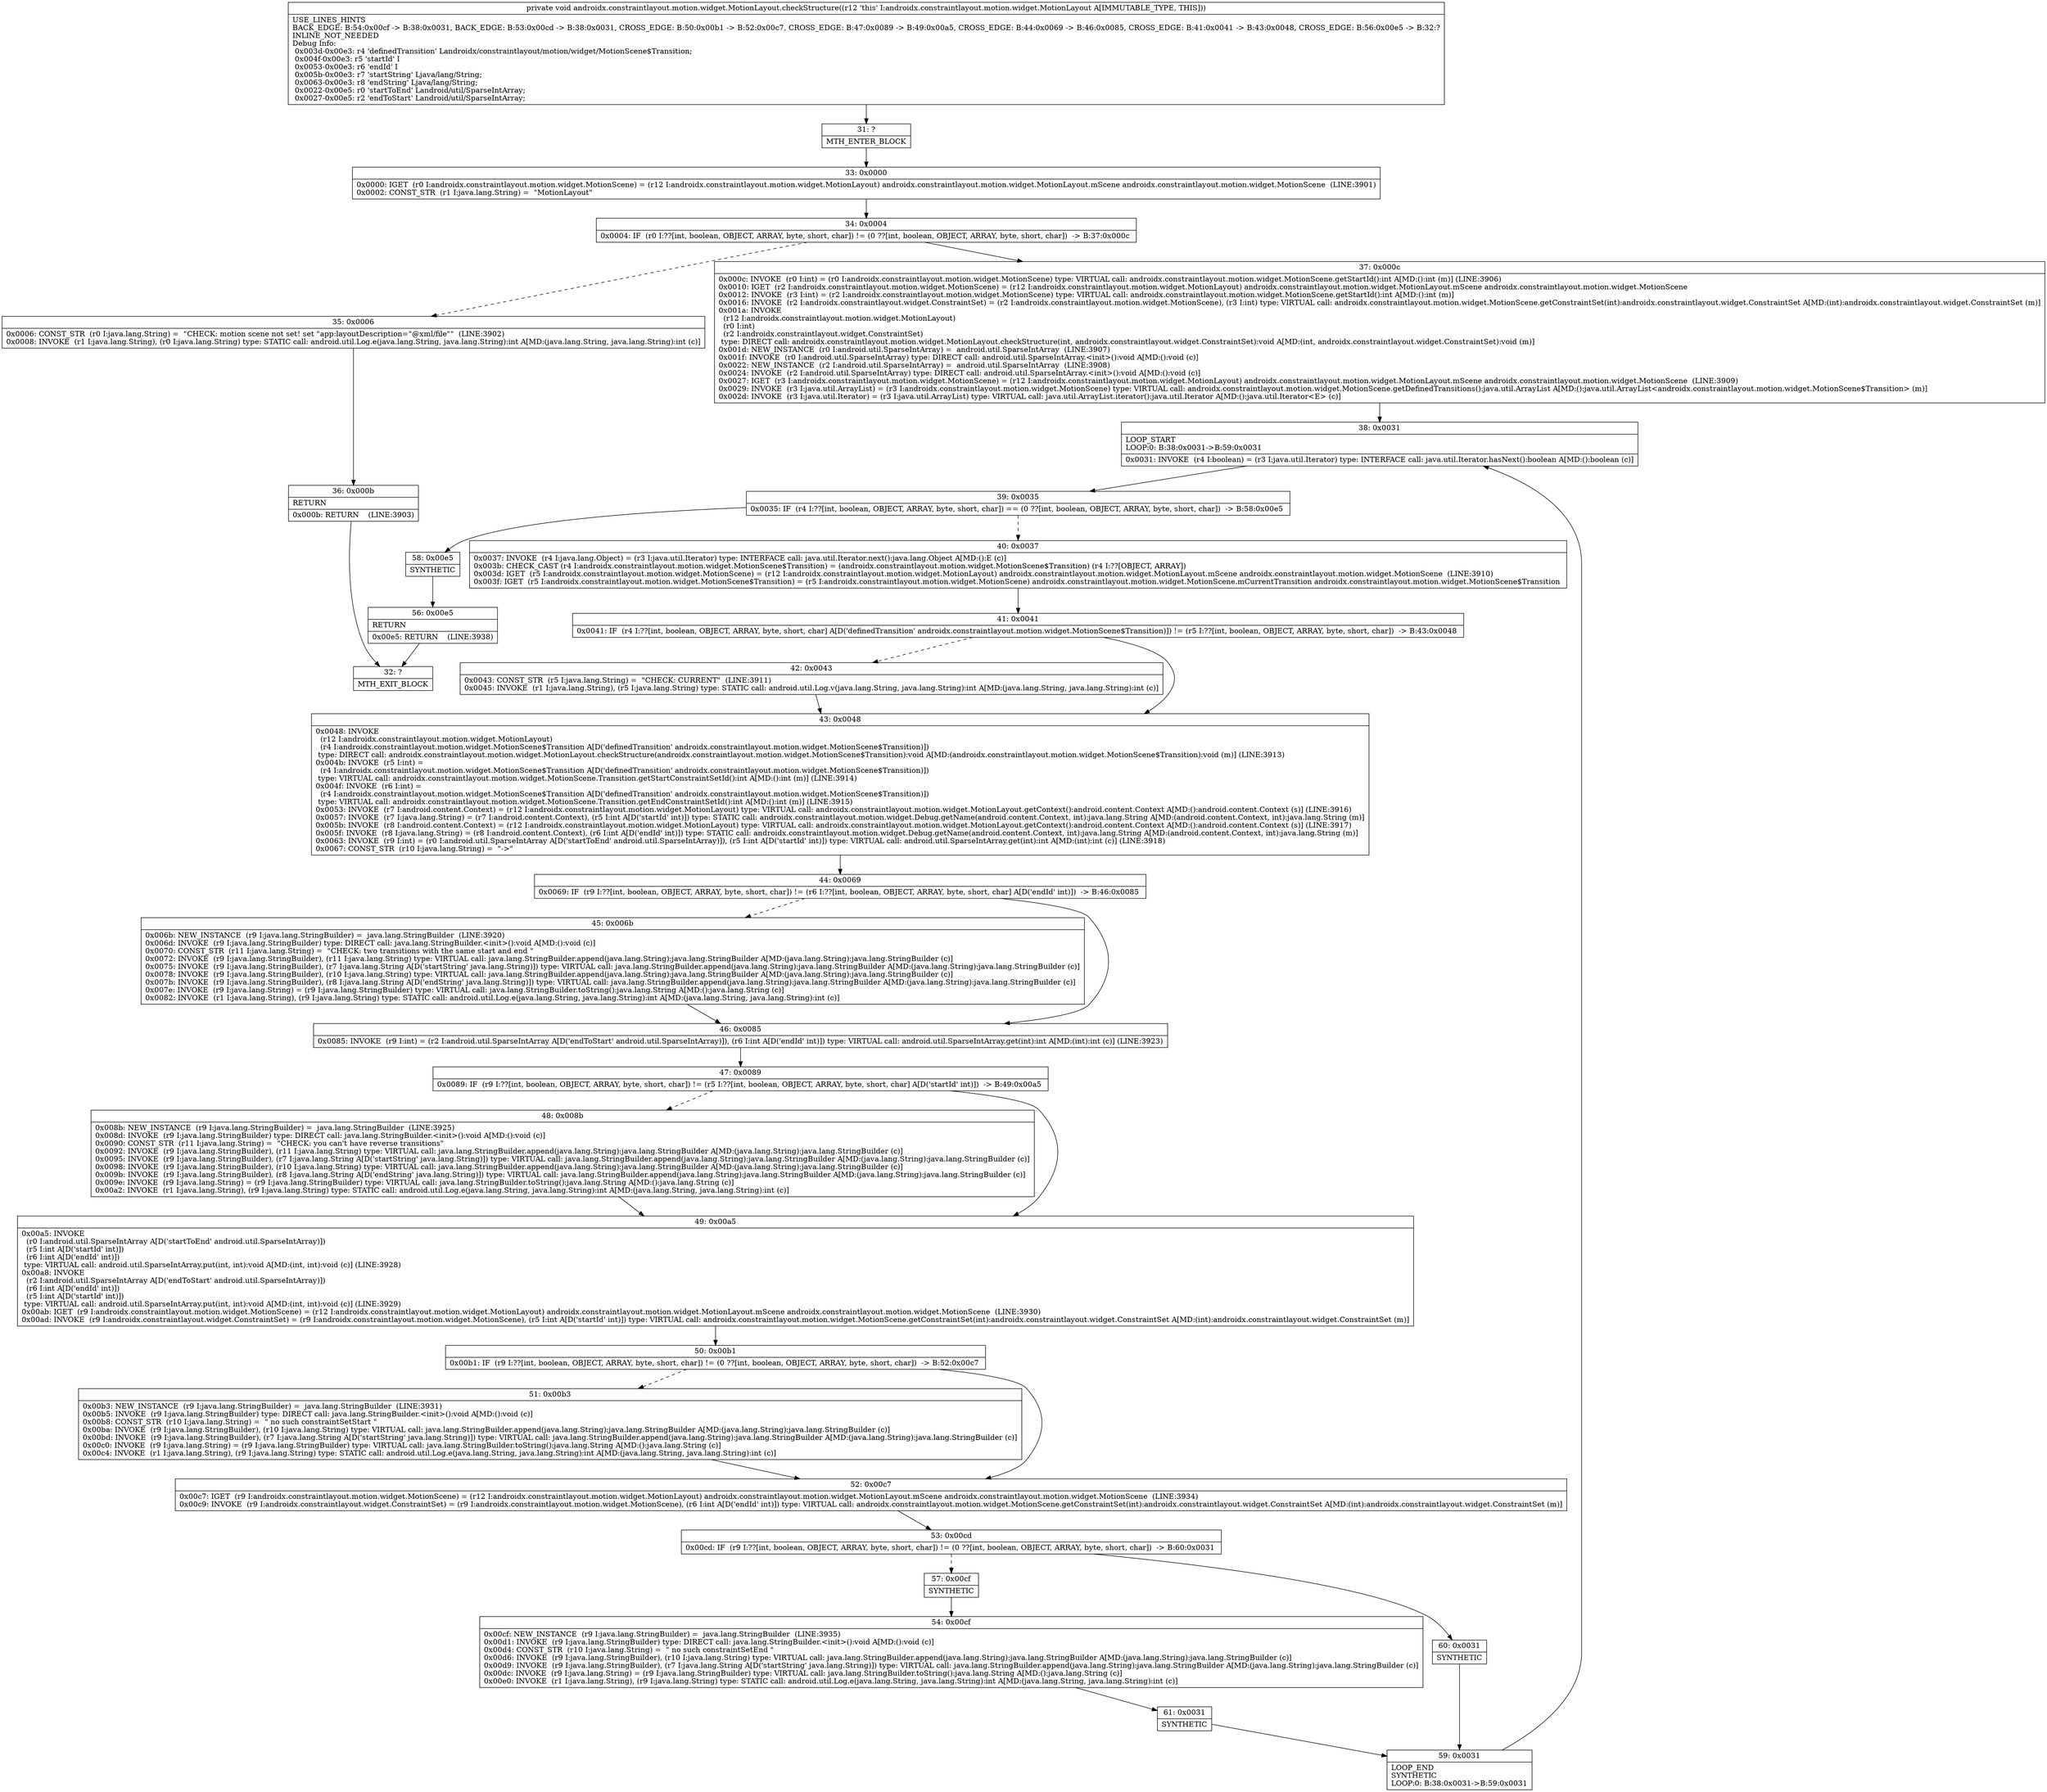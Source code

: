 digraph "CFG forandroidx.constraintlayout.motion.widget.MotionLayout.checkStructure()V" {
Node_31 [shape=record,label="{31\:\ ?|MTH_ENTER_BLOCK\l}"];
Node_33 [shape=record,label="{33\:\ 0x0000|0x0000: IGET  (r0 I:androidx.constraintlayout.motion.widget.MotionScene) = (r12 I:androidx.constraintlayout.motion.widget.MotionLayout) androidx.constraintlayout.motion.widget.MotionLayout.mScene androidx.constraintlayout.motion.widget.MotionScene  (LINE:3901)\l0x0002: CONST_STR  (r1 I:java.lang.String) =  \"MotionLayout\" \l}"];
Node_34 [shape=record,label="{34\:\ 0x0004|0x0004: IF  (r0 I:??[int, boolean, OBJECT, ARRAY, byte, short, char]) != (0 ??[int, boolean, OBJECT, ARRAY, byte, short, char])  \-\> B:37:0x000c \l}"];
Node_35 [shape=record,label="{35\:\ 0x0006|0x0006: CONST_STR  (r0 I:java.lang.String) =  \"CHECK: motion scene not set! set \"app:layoutDescription=\"@xml\/file\"\"  (LINE:3902)\l0x0008: INVOKE  (r1 I:java.lang.String), (r0 I:java.lang.String) type: STATIC call: android.util.Log.e(java.lang.String, java.lang.String):int A[MD:(java.lang.String, java.lang.String):int (c)]\l}"];
Node_36 [shape=record,label="{36\:\ 0x000b|RETURN\l|0x000b: RETURN    (LINE:3903)\l}"];
Node_32 [shape=record,label="{32\:\ ?|MTH_EXIT_BLOCK\l}"];
Node_37 [shape=record,label="{37\:\ 0x000c|0x000c: INVOKE  (r0 I:int) = (r0 I:androidx.constraintlayout.motion.widget.MotionScene) type: VIRTUAL call: androidx.constraintlayout.motion.widget.MotionScene.getStartId():int A[MD:():int (m)] (LINE:3906)\l0x0010: IGET  (r2 I:androidx.constraintlayout.motion.widget.MotionScene) = (r12 I:androidx.constraintlayout.motion.widget.MotionLayout) androidx.constraintlayout.motion.widget.MotionLayout.mScene androidx.constraintlayout.motion.widget.MotionScene \l0x0012: INVOKE  (r3 I:int) = (r2 I:androidx.constraintlayout.motion.widget.MotionScene) type: VIRTUAL call: androidx.constraintlayout.motion.widget.MotionScene.getStartId():int A[MD:():int (m)]\l0x0016: INVOKE  (r2 I:androidx.constraintlayout.widget.ConstraintSet) = (r2 I:androidx.constraintlayout.motion.widget.MotionScene), (r3 I:int) type: VIRTUAL call: androidx.constraintlayout.motion.widget.MotionScene.getConstraintSet(int):androidx.constraintlayout.widget.ConstraintSet A[MD:(int):androidx.constraintlayout.widget.ConstraintSet (m)]\l0x001a: INVOKE  \l  (r12 I:androidx.constraintlayout.motion.widget.MotionLayout)\l  (r0 I:int)\l  (r2 I:androidx.constraintlayout.widget.ConstraintSet)\l type: DIRECT call: androidx.constraintlayout.motion.widget.MotionLayout.checkStructure(int, androidx.constraintlayout.widget.ConstraintSet):void A[MD:(int, androidx.constraintlayout.widget.ConstraintSet):void (m)]\l0x001d: NEW_INSTANCE  (r0 I:android.util.SparseIntArray) =  android.util.SparseIntArray  (LINE:3907)\l0x001f: INVOKE  (r0 I:android.util.SparseIntArray) type: DIRECT call: android.util.SparseIntArray.\<init\>():void A[MD:():void (c)]\l0x0022: NEW_INSTANCE  (r2 I:android.util.SparseIntArray) =  android.util.SparseIntArray  (LINE:3908)\l0x0024: INVOKE  (r2 I:android.util.SparseIntArray) type: DIRECT call: android.util.SparseIntArray.\<init\>():void A[MD:():void (c)]\l0x0027: IGET  (r3 I:androidx.constraintlayout.motion.widget.MotionScene) = (r12 I:androidx.constraintlayout.motion.widget.MotionLayout) androidx.constraintlayout.motion.widget.MotionLayout.mScene androidx.constraintlayout.motion.widget.MotionScene  (LINE:3909)\l0x0029: INVOKE  (r3 I:java.util.ArrayList) = (r3 I:androidx.constraintlayout.motion.widget.MotionScene) type: VIRTUAL call: androidx.constraintlayout.motion.widget.MotionScene.getDefinedTransitions():java.util.ArrayList A[MD:():java.util.ArrayList\<androidx.constraintlayout.motion.widget.MotionScene$Transition\> (m)]\l0x002d: INVOKE  (r3 I:java.util.Iterator) = (r3 I:java.util.ArrayList) type: VIRTUAL call: java.util.ArrayList.iterator():java.util.Iterator A[MD:():java.util.Iterator\<E\> (c)]\l}"];
Node_38 [shape=record,label="{38\:\ 0x0031|LOOP_START\lLOOP:0: B:38:0x0031\-\>B:59:0x0031\l|0x0031: INVOKE  (r4 I:boolean) = (r3 I:java.util.Iterator) type: INTERFACE call: java.util.Iterator.hasNext():boolean A[MD:():boolean (c)]\l}"];
Node_39 [shape=record,label="{39\:\ 0x0035|0x0035: IF  (r4 I:??[int, boolean, OBJECT, ARRAY, byte, short, char]) == (0 ??[int, boolean, OBJECT, ARRAY, byte, short, char])  \-\> B:58:0x00e5 \l}"];
Node_40 [shape=record,label="{40\:\ 0x0037|0x0037: INVOKE  (r4 I:java.lang.Object) = (r3 I:java.util.Iterator) type: INTERFACE call: java.util.Iterator.next():java.lang.Object A[MD:():E (c)]\l0x003b: CHECK_CAST (r4 I:androidx.constraintlayout.motion.widget.MotionScene$Transition) = (androidx.constraintlayout.motion.widget.MotionScene$Transition) (r4 I:??[OBJECT, ARRAY]) \l0x003d: IGET  (r5 I:androidx.constraintlayout.motion.widget.MotionScene) = (r12 I:androidx.constraintlayout.motion.widget.MotionLayout) androidx.constraintlayout.motion.widget.MotionLayout.mScene androidx.constraintlayout.motion.widget.MotionScene  (LINE:3910)\l0x003f: IGET  (r5 I:androidx.constraintlayout.motion.widget.MotionScene$Transition) = (r5 I:androidx.constraintlayout.motion.widget.MotionScene) androidx.constraintlayout.motion.widget.MotionScene.mCurrentTransition androidx.constraintlayout.motion.widget.MotionScene$Transition \l}"];
Node_41 [shape=record,label="{41\:\ 0x0041|0x0041: IF  (r4 I:??[int, boolean, OBJECT, ARRAY, byte, short, char] A[D('definedTransition' androidx.constraintlayout.motion.widget.MotionScene$Transition)]) != (r5 I:??[int, boolean, OBJECT, ARRAY, byte, short, char])  \-\> B:43:0x0048 \l}"];
Node_42 [shape=record,label="{42\:\ 0x0043|0x0043: CONST_STR  (r5 I:java.lang.String) =  \"CHECK: CURRENT\"  (LINE:3911)\l0x0045: INVOKE  (r1 I:java.lang.String), (r5 I:java.lang.String) type: STATIC call: android.util.Log.v(java.lang.String, java.lang.String):int A[MD:(java.lang.String, java.lang.String):int (c)]\l}"];
Node_43 [shape=record,label="{43\:\ 0x0048|0x0048: INVOKE  \l  (r12 I:androidx.constraintlayout.motion.widget.MotionLayout)\l  (r4 I:androidx.constraintlayout.motion.widget.MotionScene$Transition A[D('definedTransition' androidx.constraintlayout.motion.widget.MotionScene$Transition)])\l type: DIRECT call: androidx.constraintlayout.motion.widget.MotionLayout.checkStructure(androidx.constraintlayout.motion.widget.MotionScene$Transition):void A[MD:(androidx.constraintlayout.motion.widget.MotionScene$Transition):void (m)] (LINE:3913)\l0x004b: INVOKE  (r5 I:int) = \l  (r4 I:androidx.constraintlayout.motion.widget.MotionScene$Transition A[D('definedTransition' androidx.constraintlayout.motion.widget.MotionScene$Transition)])\l type: VIRTUAL call: androidx.constraintlayout.motion.widget.MotionScene.Transition.getStartConstraintSetId():int A[MD:():int (m)] (LINE:3914)\l0x004f: INVOKE  (r6 I:int) = \l  (r4 I:androidx.constraintlayout.motion.widget.MotionScene$Transition A[D('definedTransition' androidx.constraintlayout.motion.widget.MotionScene$Transition)])\l type: VIRTUAL call: androidx.constraintlayout.motion.widget.MotionScene.Transition.getEndConstraintSetId():int A[MD:():int (m)] (LINE:3915)\l0x0053: INVOKE  (r7 I:android.content.Context) = (r12 I:androidx.constraintlayout.motion.widget.MotionLayout) type: VIRTUAL call: androidx.constraintlayout.motion.widget.MotionLayout.getContext():android.content.Context A[MD:():android.content.Context (s)] (LINE:3916)\l0x0057: INVOKE  (r7 I:java.lang.String) = (r7 I:android.content.Context), (r5 I:int A[D('startId' int)]) type: STATIC call: androidx.constraintlayout.motion.widget.Debug.getName(android.content.Context, int):java.lang.String A[MD:(android.content.Context, int):java.lang.String (m)]\l0x005b: INVOKE  (r8 I:android.content.Context) = (r12 I:androidx.constraintlayout.motion.widget.MotionLayout) type: VIRTUAL call: androidx.constraintlayout.motion.widget.MotionLayout.getContext():android.content.Context A[MD:():android.content.Context (s)] (LINE:3917)\l0x005f: INVOKE  (r8 I:java.lang.String) = (r8 I:android.content.Context), (r6 I:int A[D('endId' int)]) type: STATIC call: androidx.constraintlayout.motion.widget.Debug.getName(android.content.Context, int):java.lang.String A[MD:(android.content.Context, int):java.lang.String (m)]\l0x0063: INVOKE  (r9 I:int) = (r0 I:android.util.SparseIntArray A[D('startToEnd' android.util.SparseIntArray)]), (r5 I:int A[D('startId' int)]) type: VIRTUAL call: android.util.SparseIntArray.get(int):int A[MD:(int):int (c)] (LINE:3918)\l0x0067: CONST_STR  (r10 I:java.lang.String) =  \"\-\>\" \l}"];
Node_44 [shape=record,label="{44\:\ 0x0069|0x0069: IF  (r9 I:??[int, boolean, OBJECT, ARRAY, byte, short, char]) != (r6 I:??[int, boolean, OBJECT, ARRAY, byte, short, char] A[D('endId' int)])  \-\> B:46:0x0085 \l}"];
Node_45 [shape=record,label="{45\:\ 0x006b|0x006b: NEW_INSTANCE  (r9 I:java.lang.StringBuilder) =  java.lang.StringBuilder  (LINE:3920)\l0x006d: INVOKE  (r9 I:java.lang.StringBuilder) type: DIRECT call: java.lang.StringBuilder.\<init\>():void A[MD:():void (c)]\l0x0070: CONST_STR  (r11 I:java.lang.String) =  \"CHECK: two transitions with the same start and end \" \l0x0072: INVOKE  (r9 I:java.lang.StringBuilder), (r11 I:java.lang.String) type: VIRTUAL call: java.lang.StringBuilder.append(java.lang.String):java.lang.StringBuilder A[MD:(java.lang.String):java.lang.StringBuilder (c)]\l0x0075: INVOKE  (r9 I:java.lang.StringBuilder), (r7 I:java.lang.String A[D('startString' java.lang.String)]) type: VIRTUAL call: java.lang.StringBuilder.append(java.lang.String):java.lang.StringBuilder A[MD:(java.lang.String):java.lang.StringBuilder (c)]\l0x0078: INVOKE  (r9 I:java.lang.StringBuilder), (r10 I:java.lang.String) type: VIRTUAL call: java.lang.StringBuilder.append(java.lang.String):java.lang.StringBuilder A[MD:(java.lang.String):java.lang.StringBuilder (c)]\l0x007b: INVOKE  (r9 I:java.lang.StringBuilder), (r8 I:java.lang.String A[D('endString' java.lang.String)]) type: VIRTUAL call: java.lang.StringBuilder.append(java.lang.String):java.lang.StringBuilder A[MD:(java.lang.String):java.lang.StringBuilder (c)]\l0x007e: INVOKE  (r9 I:java.lang.String) = (r9 I:java.lang.StringBuilder) type: VIRTUAL call: java.lang.StringBuilder.toString():java.lang.String A[MD:():java.lang.String (c)]\l0x0082: INVOKE  (r1 I:java.lang.String), (r9 I:java.lang.String) type: STATIC call: android.util.Log.e(java.lang.String, java.lang.String):int A[MD:(java.lang.String, java.lang.String):int (c)]\l}"];
Node_46 [shape=record,label="{46\:\ 0x0085|0x0085: INVOKE  (r9 I:int) = (r2 I:android.util.SparseIntArray A[D('endToStart' android.util.SparseIntArray)]), (r6 I:int A[D('endId' int)]) type: VIRTUAL call: android.util.SparseIntArray.get(int):int A[MD:(int):int (c)] (LINE:3923)\l}"];
Node_47 [shape=record,label="{47\:\ 0x0089|0x0089: IF  (r9 I:??[int, boolean, OBJECT, ARRAY, byte, short, char]) != (r5 I:??[int, boolean, OBJECT, ARRAY, byte, short, char] A[D('startId' int)])  \-\> B:49:0x00a5 \l}"];
Node_48 [shape=record,label="{48\:\ 0x008b|0x008b: NEW_INSTANCE  (r9 I:java.lang.StringBuilder) =  java.lang.StringBuilder  (LINE:3925)\l0x008d: INVOKE  (r9 I:java.lang.StringBuilder) type: DIRECT call: java.lang.StringBuilder.\<init\>():void A[MD:():void (c)]\l0x0090: CONST_STR  (r11 I:java.lang.String) =  \"CHECK: you can't have reverse transitions\" \l0x0092: INVOKE  (r9 I:java.lang.StringBuilder), (r11 I:java.lang.String) type: VIRTUAL call: java.lang.StringBuilder.append(java.lang.String):java.lang.StringBuilder A[MD:(java.lang.String):java.lang.StringBuilder (c)]\l0x0095: INVOKE  (r9 I:java.lang.StringBuilder), (r7 I:java.lang.String A[D('startString' java.lang.String)]) type: VIRTUAL call: java.lang.StringBuilder.append(java.lang.String):java.lang.StringBuilder A[MD:(java.lang.String):java.lang.StringBuilder (c)]\l0x0098: INVOKE  (r9 I:java.lang.StringBuilder), (r10 I:java.lang.String) type: VIRTUAL call: java.lang.StringBuilder.append(java.lang.String):java.lang.StringBuilder A[MD:(java.lang.String):java.lang.StringBuilder (c)]\l0x009b: INVOKE  (r9 I:java.lang.StringBuilder), (r8 I:java.lang.String A[D('endString' java.lang.String)]) type: VIRTUAL call: java.lang.StringBuilder.append(java.lang.String):java.lang.StringBuilder A[MD:(java.lang.String):java.lang.StringBuilder (c)]\l0x009e: INVOKE  (r9 I:java.lang.String) = (r9 I:java.lang.StringBuilder) type: VIRTUAL call: java.lang.StringBuilder.toString():java.lang.String A[MD:():java.lang.String (c)]\l0x00a2: INVOKE  (r1 I:java.lang.String), (r9 I:java.lang.String) type: STATIC call: android.util.Log.e(java.lang.String, java.lang.String):int A[MD:(java.lang.String, java.lang.String):int (c)]\l}"];
Node_49 [shape=record,label="{49\:\ 0x00a5|0x00a5: INVOKE  \l  (r0 I:android.util.SparseIntArray A[D('startToEnd' android.util.SparseIntArray)])\l  (r5 I:int A[D('startId' int)])\l  (r6 I:int A[D('endId' int)])\l type: VIRTUAL call: android.util.SparseIntArray.put(int, int):void A[MD:(int, int):void (c)] (LINE:3928)\l0x00a8: INVOKE  \l  (r2 I:android.util.SparseIntArray A[D('endToStart' android.util.SparseIntArray)])\l  (r6 I:int A[D('endId' int)])\l  (r5 I:int A[D('startId' int)])\l type: VIRTUAL call: android.util.SparseIntArray.put(int, int):void A[MD:(int, int):void (c)] (LINE:3929)\l0x00ab: IGET  (r9 I:androidx.constraintlayout.motion.widget.MotionScene) = (r12 I:androidx.constraintlayout.motion.widget.MotionLayout) androidx.constraintlayout.motion.widget.MotionLayout.mScene androidx.constraintlayout.motion.widget.MotionScene  (LINE:3930)\l0x00ad: INVOKE  (r9 I:androidx.constraintlayout.widget.ConstraintSet) = (r9 I:androidx.constraintlayout.motion.widget.MotionScene), (r5 I:int A[D('startId' int)]) type: VIRTUAL call: androidx.constraintlayout.motion.widget.MotionScene.getConstraintSet(int):androidx.constraintlayout.widget.ConstraintSet A[MD:(int):androidx.constraintlayout.widget.ConstraintSet (m)]\l}"];
Node_50 [shape=record,label="{50\:\ 0x00b1|0x00b1: IF  (r9 I:??[int, boolean, OBJECT, ARRAY, byte, short, char]) != (0 ??[int, boolean, OBJECT, ARRAY, byte, short, char])  \-\> B:52:0x00c7 \l}"];
Node_51 [shape=record,label="{51\:\ 0x00b3|0x00b3: NEW_INSTANCE  (r9 I:java.lang.StringBuilder) =  java.lang.StringBuilder  (LINE:3931)\l0x00b5: INVOKE  (r9 I:java.lang.StringBuilder) type: DIRECT call: java.lang.StringBuilder.\<init\>():void A[MD:():void (c)]\l0x00b8: CONST_STR  (r10 I:java.lang.String) =  \" no such constraintSetStart \" \l0x00ba: INVOKE  (r9 I:java.lang.StringBuilder), (r10 I:java.lang.String) type: VIRTUAL call: java.lang.StringBuilder.append(java.lang.String):java.lang.StringBuilder A[MD:(java.lang.String):java.lang.StringBuilder (c)]\l0x00bd: INVOKE  (r9 I:java.lang.StringBuilder), (r7 I:java.lang.String A[D('startString' java.lang.String)]) type: VIRTUAL call: java.lang.StringBuilder.append(java.lang.String):java.lang.StringBuilder A[MD:(java.lang.String):java.lang.StringBuilder (c)]\l0x00c0: INVOKE  (r9 I:java.lang.String) = (r9 I:java.lang.StringBuilder) type: VIRTUAL call: java.lang.StringBuilder.toString():java.lang.String A[MD:():java.lang.String (c)]\l0x00c4: INVOKE  (r1 I:java.lang.String), (r9 I:java.lang.String) type: STATIC call: android.util.Log.e(java.lang.String, java.lang.String):int A[MD:(java.lang.String, java.lang.String):int (c)]\l}"];
Node_52 [shape=record,label="{52\:\ 0x00c7|0x00c7: IGET  (r9 I:androidx.constraintlayout.motion.widget.MotionScene) = (r12 I:androidx.constraintlayout.motion.widget.MotionLayout) androidx.constraintlayout.motion.widget.MotionLayout.mScene androidx.constraintlayout.motion.widget.MotionScene  (LINE:3934)\l0x00c9: INVOKE  (r9 I:androidx.constraintlayout.widget.ConstraintSet) = (r9 I:androidx.constraintlayout.motion.widget.MotionScene), (r6 I:int A[D('endId' int)]) type: VIRTUAL call: androidx.constraintlayout.motion.widget.MotionScene.getConstraintSet(int):androidx.constraintlayout.widget.ConstraintSet A[MD:(int):androidx.constraintlayout.widget.ConstraintSet (m)]\l}"];
Node_53 [shape=record,label="{53\:\ 0x00cd|0x00cd: IF  (r9 I:??[int, boolean, OBJECT, ARRAY, byte, short, char]) != (0 ??[int, boolean, OBJECT, ARRAY, byte, short, char])  \-\> B:60:0x0031 \l}"];
Node_57 [shape=record,label="{57\:\ 0x00cf|SYNTHETIC\l}"];
Node_54 [shape=record,label="{54\:\ 0x00cf|0x00cf: NEW_INSTANCE  (r9 I:java.lang.StringBuilder) =  java.lang.StringBuilder  (LINE:3935)\l0x00d1: INVOKE  (r9 I:java.lang.StringBuilder) type: DIRECT call: java.lang.StringBuilder.\<init\>():void A[MD:():void (c)]\l0x00d4: CONST_STR  (r10 I:java.lang.String) =  \" no such constraintSetEnd \" \l0x00d6: INVOKE  (r9 I:java.lang.StringBuilder), (r10 I:java.lang.String) type: VIRTUAL call: java.lang.StringBuilder.append(java.lang.String):java.lang.StringBuilder A[MD:(java.lang.String):java.lang.StringBuilder (c)]\l0x00d9: INVOKE  (r9 I:java.lang.StringBuilder), (r7 I:java.lang.String A[D('startString' java.lang.String)]) type: VIRTUAL call: java.lang.StringBuilder.append(java.lang.String):java.lang.StringBuilder A[MD:(java.lang.String):java.lang.StringBuilder (c)]\l0x00dc: INVOKE  (r9 I:java.lang.String) = (r9 I:java.lang.StringBuilder) type: VIRTUAL call: java.lang.StringBuilder.toString():java.lang.String A[MD:():java.lang.String (c)]\l0x00e0: INVOKE  (r1 I:java.lang.String), (r9 I:java.lang.String) type: STATIC call: android.util.Log.e(java.lang.String, java.lang.String):int A[MD:(java.lang.String, java.lang.String):int (c)]\l}"];
Node_61 [shape=record,label="{61\:\ 0x0031|SYNTHETIC\l}"];
Node_59 [shape=record,label="{59\:\ 0x0031|LOOP_END\lSYNTHETIC\lLOOP:0: B:38:0x0031\-\>B:59:0x0031\l}"];
Node_60 [shape=record,label="{60\:\ 0x0031|SYNTHETIC\l}"];
Node_58 [shape=record,label="{58\:\ 0x00e5|SYNTHETIC\l}"];
Node_56 [shape=record,label="{56\:\ 0x00e5|RETURN\l|0x00e5: RETURN    (LINE:3938)\l}"];
MethodNode[shape=record,label="{private void androidx.constraintlayout.motion.widget.MotionLayout.checkStructure((r12 'this' I:androidx.constraintlayout.motion.widget.MotionLayout A[IMMUTABLE_TYPE, THIS]))  | USE_LINES_HINTS\lBACK_EDGE: B:54:0x00cf \-\> B:38:0x0031, BACK_EDGE: B:53:0x00cd \-\> B:38:0x0031, CROSS_EDGE: B:50:0x00b1 \-\> B:52:0x00c7, CROSS_EDGE: B:47:0x0089 \-\> B:49:0x00a5, CROSS_EDGE: B:44:0x0069 \-\> B:46:0x0085, CROSS_EDGE: B:41:0x0041 \-\> B:43:0x0048, CROSS_EDGE: B:56:0x00e5 \-\> B:32:?\lINLINE_NOT_NEEDED\lDebug Info:\l  0x003d\-0x00e3: r4 'definedTransition' Landroidx\/constraintlayout\/motion\/widget\/MotionScene$Transition;\l  0x004f\-0x00e3: r5 'startId' I\l  0x0053\-0x00e3: r6 'endId' I\l  0x005b\-0x00e3: r7 'startString' Ljava\/lang\/String;\l  0x0063\-0x00e3: r8 'endString' Ljava\/lang\/String;\l  0x0022\-0x00e5: r0 'startToEnd' Landroid\/util\/SparseIntArray;\l  0x0027\-0x00e5: r2 'endToStart' Landroid\/util\/SparseIntArray;\l}"];
MethodNode -> Node_31;Node_31 -> Node_33;
Node_33 -> Node_34;
Node_34 -> Node_35[style=dashed];
Node_34 -> Node_37;
Node_35 -> Node_36;
Node_36 -> Node_32;
Node_37 -> Node_38;
Node_38 -> Node_39;
Node_39 -> Node_40[style=dashed];
Node_39 -> Node_58;
Node_40 -> Node_41;
Node_41 -> Node_42[style=dashed];
Node_41 -> Node_43;
Node_42 -> Node_43;
Node_43 -> Node_44;
Node_44 -> Node_45[style=dashed];
Node_44 -> Node_46;
Node_45 -> Node_46;
Node_46 -> Node_47;
Node_47 -> Node_48[style=dashed];
Node_47 -> Node_49;
Node_48 -> Node_49;
Node_49 -> Node_50;
Node_50 -> Node_51[style=dashed];
Node_50 -> Node_52;
Node_51 -> Node_52;
Node_52 -> Node_53;
Node_53 -> Node_57[style=dashed];
Node_53 -> Node_60;
Node_57 -> Node_54;
Node_54 -> Node_61;
Node_61 -> Node_59;
Node_59 -> Node_38;
Node_60 -> Node_59;
Node_58 -> Node_56;
Node_56 -> Node_32;
}

